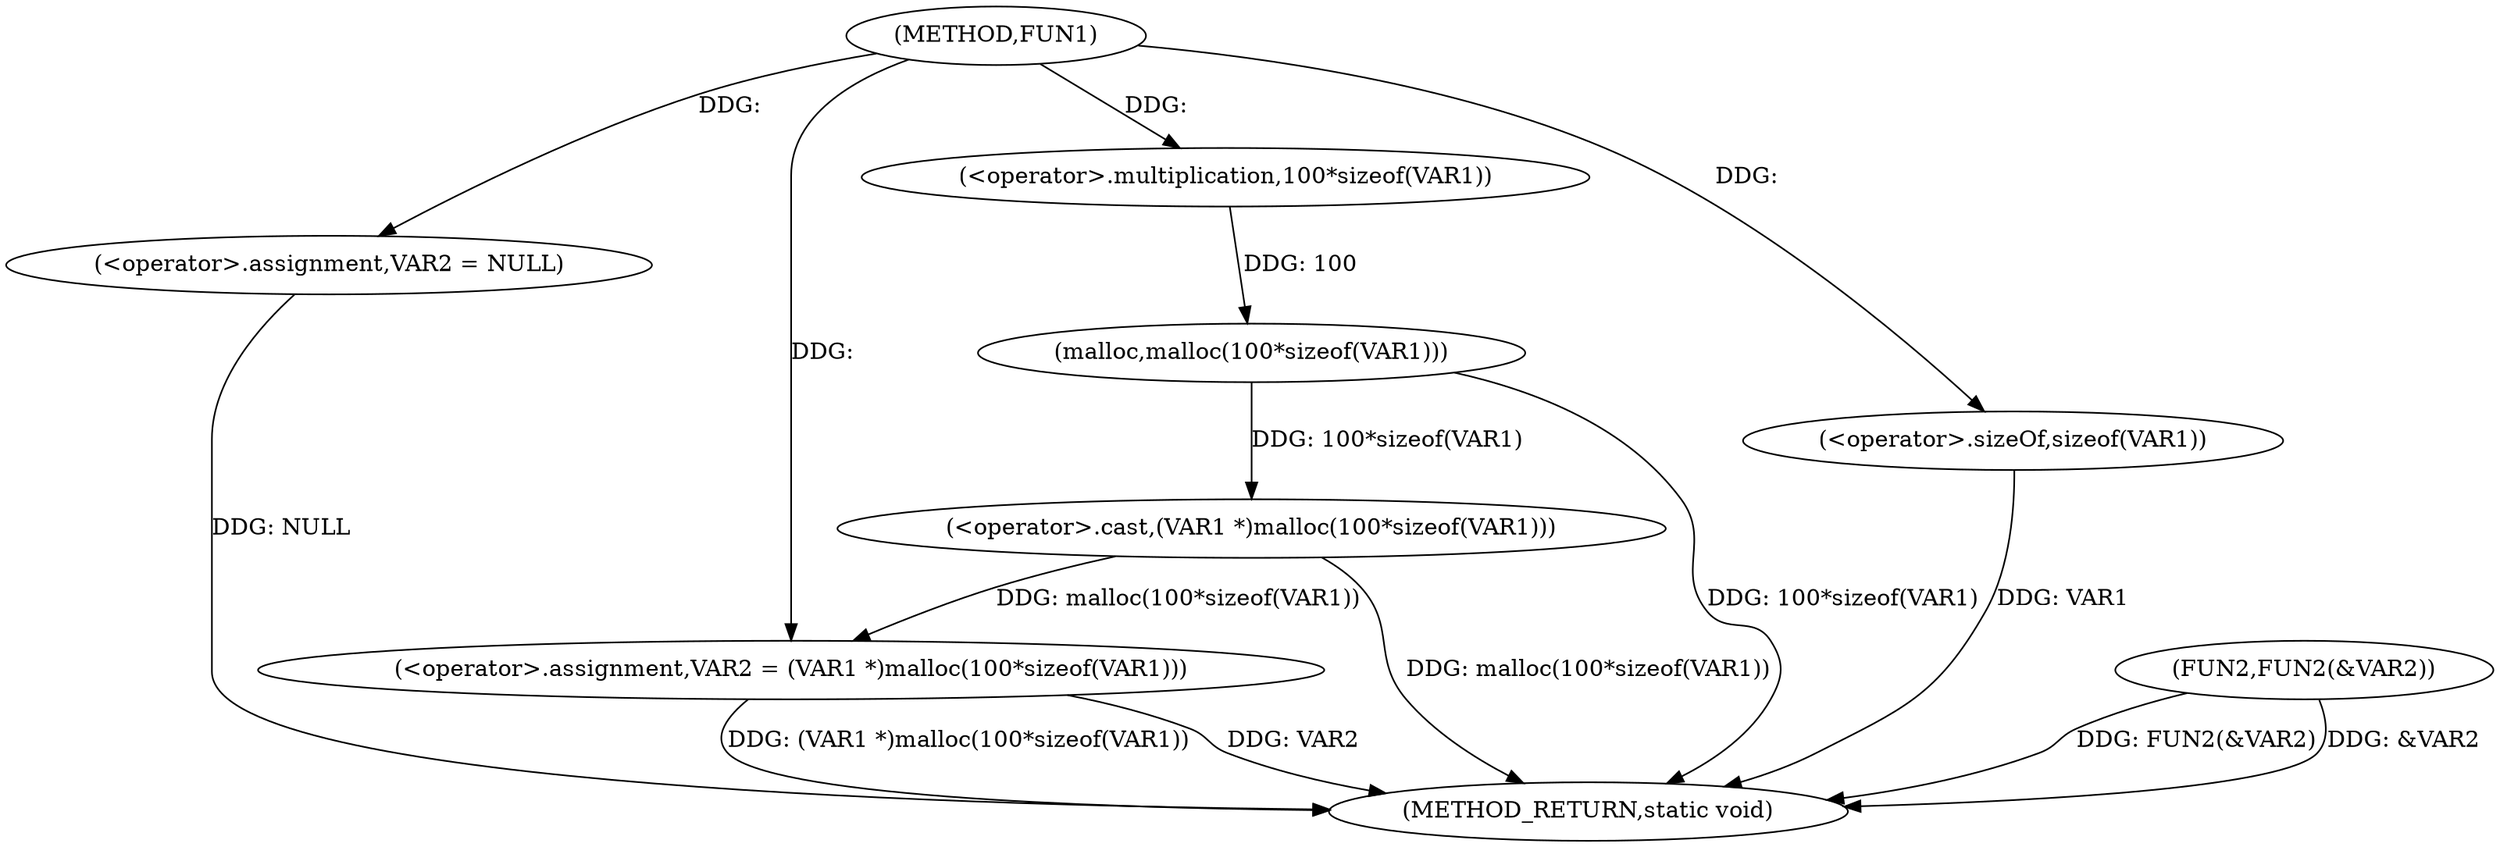 digraph FUN1 {  
"1000100" [label = "(METHOD,FUN1)" ]
"1000118" [label = "(METHOD_RETURN,static void)" ]
"1000103" [label = "(<operator>.assignment,VAR2 = NULL)" ]
"1000106" [label = "(<operator>.assignment,VAR2 = (VAR1 *)malloc(100*sizeof(VAR1)))" ]
"1000108" [label = "(<operator>.cast,(VAR1 *)malloc(100*sizeof(VAR1)))" ]
"1000110" [label = "(malloc,malloc(100*sizeof(VAR1)))" ]
"1000111" [label = "(<operator>.multiplication,100*sizeof(VAR1))" ]
"1000113" [label = "(<operator>.sizeOf,sizeof(VAR1))" ]
"1000115" [label = "(FUN2,FUN2(&VAR2))" ]
  "1000106" -> "1000118"  [ label = "DDG: (VAR1 *)malloc(100*sizeof(VAR1))"] 
  "1000106" -> "1000118"  [ label = "DDG: VAR2"] 
  "1000103" -> "1000118"  [ label = "DDG: NULL"] 
  "1000113" -> "1000118"  [ label = "DDG: VAR1"] 
  "1000115" -> "1000118"  [ label = "DDG: FUN2(&VAR2)"] 
  "1000108" -> "1000118"  [ label = "DDG: malloc(100*sizeof(VAR1))"] 
  "1000110" -> "1000118"  [ label = "DDG: 100*sizeof(VAR1)"] 
  "1000115" -> "1000118"  [ label = "DDG: &VAR2"] 
  "1000100" -> "1000103"  [ label = "DDG: "] 
  "1000108" -> "1000106"  [ label = "DDG: malloc(100*sizeof(VAR1))"] 
  "1000100" -> "1000106"  [ label = "DDG: "] 
  "1000110" -> "1000108"  [ label = "DDG: 100*sizeof(VAR1)"] 
  "1000111" -> "1000110"  [ label = "DDG: 100"] 
  "1000100" -> "1000111"  [ label = "DDG: "] 
  "1000100" -> "1000113"  [ label = "DDG: "] 
}
